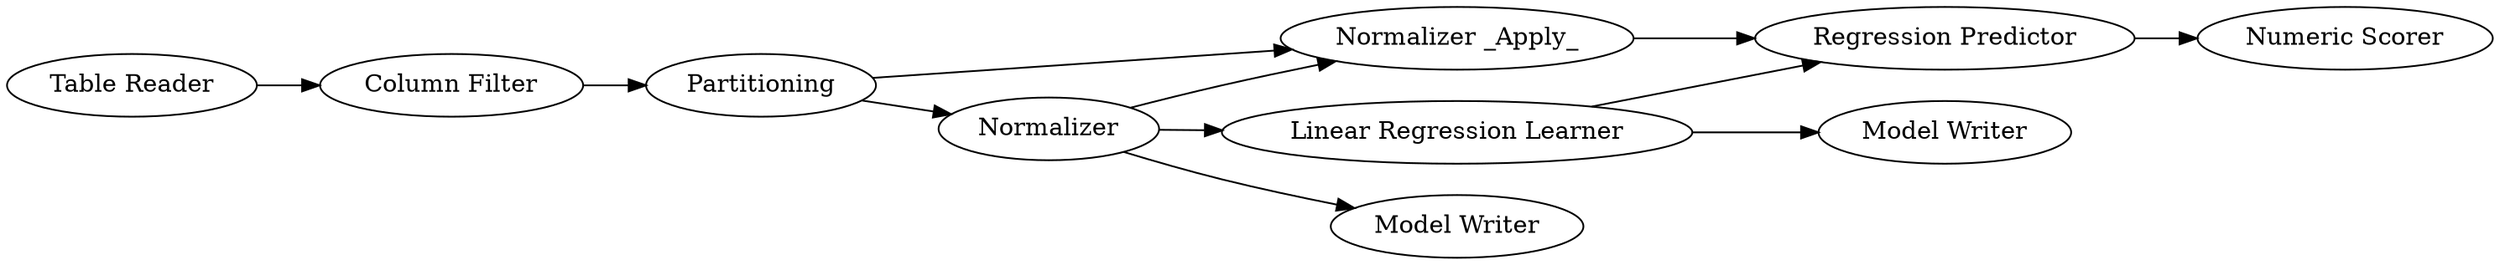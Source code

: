 digraph {
	1 [label="Table Reader"]
	2 [label=Normalizer]
	3 [label=Partitioning]
	4 [label="Normalizer _Apply_"]
	5 [label="Column Filter"]
	6 [label="Linear Regression Learner"]
	7 [label="Regression Predictor"]
	8 [label="Numeric Scorer"]
	15 [label="Model Writer"]
	16 [label="Model Writer"]
	1 -> 5
	2 -> 16
	2 -> 6
	2 -> 4
	3 -> 2
	3 -> 4
	4 -> 7
	5 -> 3
	6 -> 7
	6 -> 15
	7 -> 8
	rankdir=LR
}
